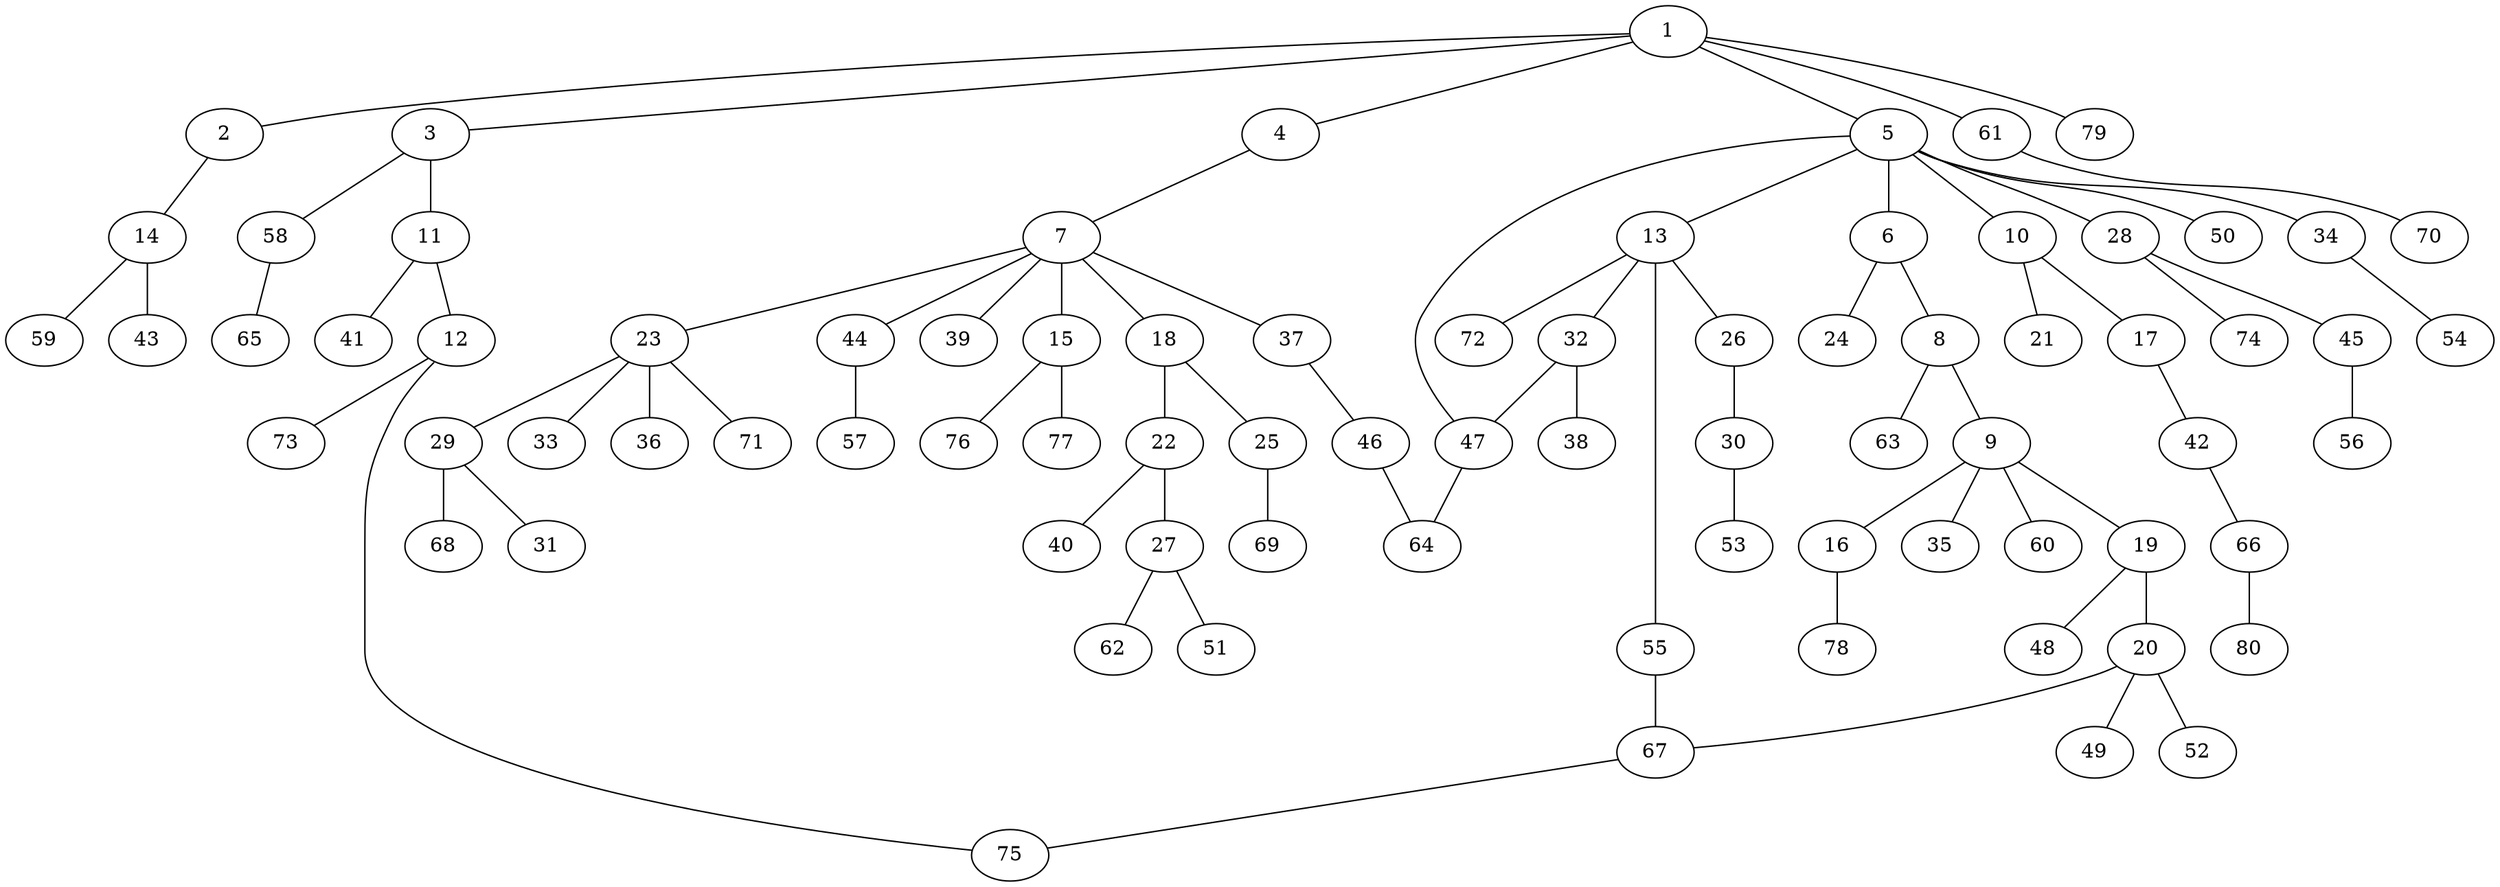 graph graphname {1--2
1--3
1--4
1--5
1--61
1--79
2--14
3--11
3--58
4--7
5--6
5--10
5--13
5--28
5--34
5--47
5--50
6--8
6--24
7--15
7--18
7--23
7--37
7--39
7--44
8--9
8--63
9--16
9--19
9--35
9--60
10--17
10--21
11--12
11--41
12--73
12--75
13--26
13--32
13--55
13--72
14--43
14--59
15--76
15--77
16--78
17--42
18--22
18--25
19--20
19--48
20--49
20--52
20--67
22--27
22--40
23--29
23--33
23--36
23--71
25--69
26--30
27--51
27--62
28--45
28--74
29--31
29--68
30--53
32--38
32--47
34--54
37--46
42--66
44--57
45--56
46--64
47--64
55--67
58--65
61--70
66--80
67--75
}